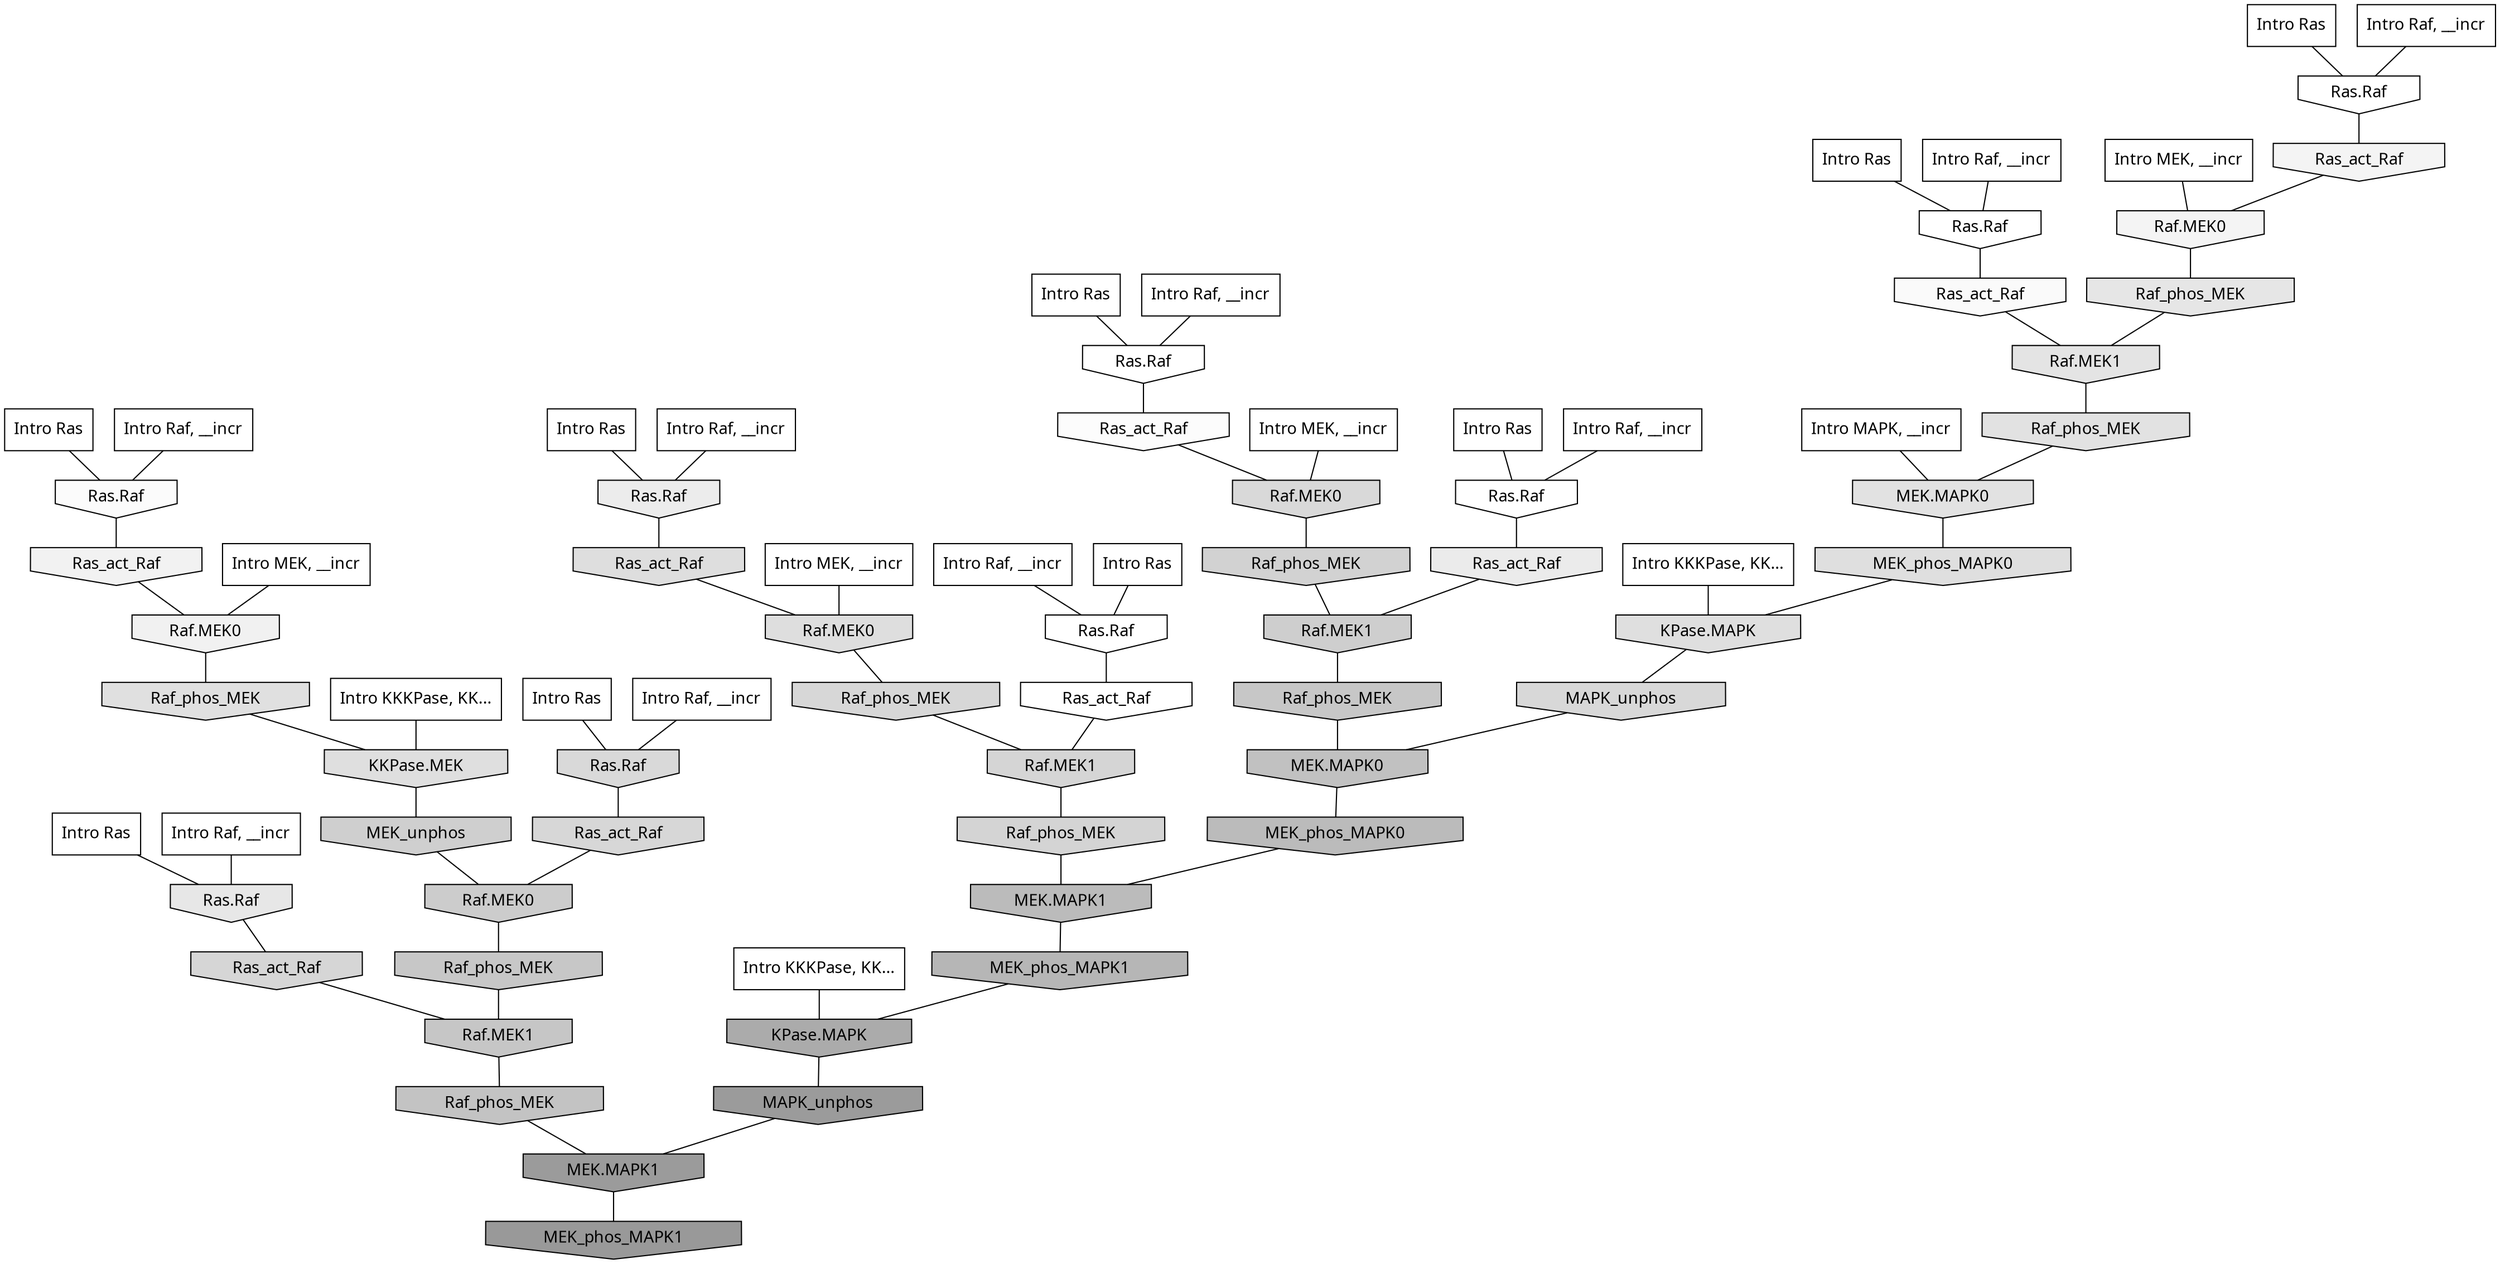 digraph G{
  rankdir="TB";
  ranksep=0.30;
  node [fontname="CMU Serif"];
  edge [fontname="CMU Serif"];
  
  26 [label="Intro Ras", shape=rectangle, style=filled, fillcolor="0.000 0.000 1.000"]
  
  30 [label="Intro Ras", shape=rectangle, style=filled, fillcolor="0.000 0.000 1.000"]
  
  40 [label="Intro Ras", shape=rectangle, style=filled, fillcolor="0.000 0.000 1.000"]
  
  41 [label="Intro Ras", shape=rectangle, style=filled, fillcolor="0.000 0.000 1.000"]
  
  46 [label="Intro Ras", shape=rectangle, style=filled, fillcolor="0.000 0.000 1.000"]
  
  52 [label="Intro Ras", shape=rectangle, style=filled, fillcolor="0.000 0.000 1.000"]
  
  54 [label="Intro Ras", shape=rectangle, style=filled, fillcolor="0.000 0.000 1.000"]
  
  62 [label="Intro Ras", shape=rectangle, style=filled, fillcolor="0.000 0.000 1.000"]
  
  99 [label="Intro Ras", shape=rectangle, style=filled, fillcolor="0.000 0.000 1.000"]
  
  415 [label="Intro Raf, __incr", shape=rectangle, style=filled, fillcolor="0.000 0.000 1.000"]
  
  476 [label="Intro Raf, __incr", shape=rectangle, style=filled, fillcolor="0.000 0.000 1.000"]
  
  495 [label="Intro Raf, __incr", shape=rectangle, style=filled, fillcolor="0.000 0.000 1.000"]
  
  503 [label="Intro Raf, __incr", shape=rectangle, style=filled, fillcolor="0.000 0.000 1.000"]
  
  580 [label="Intro Raf, __incr", shape=rectangle, style=filled, fillcolor="0.000 0.000 1.000"]
  
  638 [label="Intro Raf, __incr", shape=rectangle, style=filled, fillcolor="0.000 0.000 1.000"]
  
  847 [label="Intro Raf, __incr", shape=rectangle, style=filled, fillcolor="0.000 0.000 1.000"]
  
  899 [label="Intro Raf, __incr", shape=rectangle, style=filled, fillcolor="0.000 0.000 1.000"]
  
  1018 [label="Intro Raf, __incr", shape=rectangle, style=filled, fillcolor="0.000 0.000 1.000"]
  
  1131 [label="Intro MEK, __incr", shape=rectangle, style=filled, fillcolor="0.000 0.000 1.000"]
  
  1430 [label="Intro MEK, __incr", shape=rectangle, style=filled, fillcolor="0.000 0.000 1.000"]
  
  1890 [label="Intro MEK, __incr", shape=rectangle, style=filled, fillcolor="0.000 0.000 1.000"]
  
  2012 [label="Intro MEK, __incr", shape=rectangle, style=filled, fillcolor="0.000 0.000 1.000"]
  
  2421 [label="Intro MAPK, __incr", shape=rectangle, style=filled, fillcolor="0.000 0.000 1.000"]
  
  3100 [label="Intro KKKPase, KK...", shape=rectangle, style=filled, fillcolor="0.000 0.000 1.000"]
  
  3108 [label="Intro KKKPase, KK...", shape=rectangle, style=filled, fillcolor="0.000 0.000 1.000"]
  
  3167 [label="Intro KKKPase, KK...", shape=rectangle, style=filled, fillcolor="0.000 0.000 1.000"]
  
  3218 [label="Ras.Raf", shape=invhouse, style=filled, fillcolor="0.000 0.000 1.000"]
  
  3245 [label="Ras.Raf", shape=invhouse, style=filled, fillcolor="0.000 0.000 1.000"]
  
  3248 [label="Ras.Raf", shape=invhouse, style=filled, fillcolor="0.000 0.000 1.000"]
  
  3259 [label="Ras.Raf", shape=invhouse, style=filled, fillcolor="0.000 0.000 1.000"]
  
  3280 [label="Ras.Raf", shape=invhouse, style=filled, fillcolor="0.000 0.000 1.000"]
  
  3299 [label="Ras_act_Raf", shape=invhouse, style=filled, fillcolor="0.000 0.000 1.000"]
  
  3432 [label="Ras_act_Raf", shape=invhouse, style=filled, fillcolor="0.000 0.000 0.987"]
  
  3490 [label="Ras.Raf", shape=invhouse, style=filled, fillcolor="0.000 0.000 0.983"]
  
  3524 [label="Ras_act_Raf", shape=invhouse, style=filled, fillcolor="0.000 0.000 0.979"]
  
  3990 [label="Ras_act_Raf", shape=invhouse, style=filled, fillcolor="0.000 0.000 0.955"]
  
  3993 [label="Raf.MEK0", shape=invhouse, style=filled, fillcolor="0.000 0.000 0.955"]
  
  4152 [label="Ras_act_Raf", shape=invhouse, style=filled, fillcolor="0.000 0.000 0.948"]
  
  4262 [label="Raf.MEK0", shape=invhouse, style=filled, fillcolor="0.000 0.000 0.944"]
  
  4718 [label="Ras.Raf", shape=invhouse, style=filled, fillcolor="0.000 0.000 0.925"]
  
  4841 [label="Ras_act_Raf", shape=invhouse, style=filled, fillcolor="0.000 0.000 0.921"]
  
  5342 [label="Ras.Raf", shape=invhouse, style=filled, fillcolor="0.000 0.000 0.903"]
  
  5447 [label="Raf_phos_MEK", shape=invhouse, style=filled, fillcolor="0.000 0.000 0.899"]
  
  5610 [label="Raf.MEK1", shape=invhouse, style=filled, fillcolor="0.000 0.000 0.892"]
  
  5903 [label="Raf_phos_MEK", shape=invhouse, style=filled, fillcolor="0.000 0.000 0.883"]
  
  5905 [label="MEK.MAPK0", shape=invhouse, style=filled, fillcolor="0.000 0.000 0.883"]
  
  6100 [label="Raf_phos_MEK", shape=invhouse, style=filled, fillcolor="0.000 0.000 0.876"]
  
  6227 [label="MEK_phos_MAPK0", shape=invhouse, style=filled, fillcolor="0.000 0.000 0.873"]
  
  6245 [label="KKPase.MEK", shape=invhouse, style=filled, fillcolor="0.000 0.000 0.873"]
  
  6254 [label="KPase.MAPK", shape=invhouse, style=filled, fillcolor="0.000 0.000 0.872"]
  
  6291 [label="Ras_act_Raf", shape=invhouse, style=filled, fillcolor="0.000 0.000 0.871"]
  
  6293 [label="Raf.MEK0", shape=invhouse, style=filled, fillcolor="0.000 0.000 0.871"]
  
  7295 [label="Raf.MEK0", shape=invhouse, style=filled, fillcolor="0.000 0.000 0.849"]
  
  7306 [label="Ras.Raf", shape=invhouse, style=filled, fillcolor="0.000 0.000 0.848"]
  
  7413 [label="MAPK_unphos", shape=invhouse, style=filled, fillcolor="0.000 0.000 0.846"]
  
  7732 [label="Raf_phos_MEK", shape=invhouse, style=filled, fillcolor="0.000 0.000 0.840"]
  
  7746 [label="Ras_act_Raf", shape=invhouse, style=filled, fillcolor="0.000 0.000 0.840"]
  
  7843 [label="Ras_act_Raf", shape=invhouse, style=filled, fillcolor="0.000 0.000 0.838"]
  
  7974 [label="Raf.MEK1", shape=invhouse, style=filled, fillcolor="0.000 0.000 0.835"]
  
  8273 [label="Raf_phos_MEK", shape=invhouse, style=filled, fillcolor="0.000 0.000 0.830"]
  
  8690 [label="Raf_phos_MEK", shape=invhouse, style=filled, fillcolor="0.000 0.000 0.822"]
  
  9584 [label="MEK_unphos", shape=invhouse, style=filled, fillcolor="0.000 0.000 0.809"]
  
  9709 [label="Raf.MEK1", shape=invhouse, style=filled, fillcolor="0.000 0.000 0.807"]
  
  10360 [label="Raf.MEK0", shape=invhouse, style=filled, fillcolor="0.000 0.000 0.798"]
  
  11792 [label="Raf_phos_MEK", shape=invhouse, style=filled, fillcolor="0.000 0.000 0.781"]
  
  12093 [label="Raf_phos_MEK", shape=invhouse, style=filled, fillcolor="0.000 0.000 0.778"]
  
  12241 [label="Raf.MEK1", shape=invhouse, style=filled, fillcolor="0.000 0.000 0.776"]
  
  13612 [label="Raf_phos_MEK", shape=invhouse, style=filled, fillcolor="0.000 0.000 0.763"]
  
  14584 [label="MEK.MAPK0", shape=invhouse, style=filled, fillcolor="0.000 0.000 0.755"]
  
  16617 [label="MEK_phos_MAPK0", shape=invhouse, style=filled, fillcolor="0.000 0.000 0.731"]
  
  16620 [label="MEK.MAPK1", shape=invhouse, style=filled, fillcolor="0.000 0.000 0.731"]
  
  17634 [label="MEK_phos_MAPK1", shape=invhouse, style=filled, fillcolor="0.000 0.000 0.712"]
  
  19251 [label="KPase.MAPK", shape=invhouse, style=filled, fillcolor="0.000 0.000 0.671"]
  
  21058 [label="MAPK_unphos", shape=invhouse, style=filled, fillcolor="0.000 0.000 0.606"]
  
  21061 [label="MEK.MAPK1", shape=invhouse, style=filled, fillcolor="0.000 0.000 0.606"]
  
  21230 [label="MEK_phos_MAPK1", shape=invhouse, style=filled, fillcolor="0.000 0.000 0.600"]
  
  
  21061 -> 21230 [dir=none, color="0.000 0.000 0.000"] 
  21058 -> 21061 [dir=none, color="0.000 0.000 0.000"] 
  19251 -> 21058 [dir=none, color="0.000 0.000 0.000"] 
  17634 -> 19251 [dir=none, color="0.000 0.000 0.000"] 
  16620 -> 17634 [dir=none, color="0.000 0.000 0.000"] 
  16617 -> 16620 [dir=none, color="0.000 0.000 0.000"] 
  14584 -> 16617 [dir=none, color="0.000 0.000 0.000"] 
  13612 -> 21061 [dir=none, color="0.000 0.000 0.000"] 
  12241 -> 13612 [dir=none, color="0.000 0.000 0.000"] 
  12093 -> 12241 [dir=none, color="0.000 0.000 0.000"] 
  11792 -> 14584 [dir=none, color="0.000 0.000 0.000"] 
  10360 -> 12093 [dir=none, color="0.000 0.000 0.000"] 
  9709 -> 11792 [dir=none, color="0.000 0.000 0.000"] 
  9584 -> 10360 [dir=none, color="0.000 0.000 0.000"] 
  8690 -> 9709 [dir=none, color="0.000 0.000 0.000"] 
  8273 -> 16620 [dir=none, color="0.000 0.000 0.000"] 
  7974 -> 8273 [dir=none, color="0.000 0.000 0.000"] 
  7843 -> 12241 [dir=none, color="0.000 0.000 0.000"] 
  7746 -> 10360 [dir=none, color="0.000 0.000 0.000"] 
  7732 -> 7974 [dir=none, color="0.000 0.000 0.000"] 
  7413 -> 14584 [dir=none, color="0.000 0.000 0.000"] 
  7306 -> 7746 [dir=none, color="0.000 0.000 0.000"] 
  7295 -> 8690 [dir=none, color="0.000 0.000 0.000"] 
  6293 -> 7732 [dir=none, color="0.000 0.000 0.000"] 
  6291 -> 6293 [dir=none, color="0.000 0.000 0.000"] 
  6254 -> 7413 [dir=none, color="0.000 0.000 0.000"] 
  6245 -> 9584 [dir=none, color="0.000 0.000 0.000"] 
  6227 -> 6254 [dir=none, color="0.000 0.000 0.000"] 
  6100 -> 6245 [dir=none, color="0.000 0.000 0.000"] 
  5905 -> 6227 [dir=none, color="0.000 0.000 0.000"] 
  5903 -> 5905 [dir=none, color="0.000 0.000 0.000"] 
  5610 -> 5903 [dir=none, color="0.000 0.000 0.000"] 
  5447 -> 5610 [dir=none, color="0.000 0.000 0.000"] 
  5342 -> 7843 [dir=none, color="0.000 0.000 0.000"] 
  4841 -> 9709 [dir=none, color="0.000 0.000 0.000"] 
  4718 -> 6291 [dir=none, color="0.000 0.000 0.000"] 
  4262 -> 6100 [dir=none, color="0.000 0.000 0.000"] 
  4152 -> 4262 [dir=none, color="0.000 0.000 0.000"] 
  3993 -> 5447 [dir=none, color="0.000 0.000 0.000"] 
  3990 -> 3993 [dir=none, color="0.000 0.000 0.000"] 
  3524 -> 5610 [dir=none, color="0.000 0.000 0.000"] 
  3490 -> 4152 [dir=none, color="0.000 0.000 0.000"] 
  3432 -> 7295 [dir=none, color="0.000 0.000 0.000"] 
  3299 -> 7974 [dir=none, color="0.000 0.000 0.000"] 
  3280 -> 3990 [dir=none, color="0.000 0.000 0.000"] 
  3259 -> 3299 [dir=none, color="0.000 0.000 0.000"] 
  3248 -> 3432 [dir=none, color="0.000 0.000 0.000"] 
  3245 -> 3524 [dir=none, color="0.000 0.000 0.000"] 
  3218 -> 4841 [dir=none, color="0.000 0.000 0.000"] 
  3167 -> 6254 [dir=none, color="0.000 0.000 0.000"] 
  3108 -> 19251 [dir=none, color="0.000 0.000 0.000"] 
  3100 -> 6245 [dir=none, color="0.000 0.000 0.000"] 
  2421 -> 5905 [dir=none, color="0.000 0.000 0.000"] 
  2012 -> 7295 [dir=none, color="0.000 0.000 0.000"] 
  1890 -> 4262 [dir=none, color="0.000 0.000 0.000"] 
  1430 -> 6293 [dir=none, color="0.000 0.000 0.000"] 
  1131 -> 3993 [dir=none, color="0.000 0.000 0.000"] 
  1018 -> 3259 [dir=none, color="0.000 0.000 0.000"] 
  899 -> 7306 [dir=none, color="0.000 0.000 0.000"] 
  847 -> 4718 [dir=none, color="0.000 0.000 0.000"] 
  638 -> 3218 [dir=none, color="0.000 0.000 0.000"] 
  580 -> 3248 [dir=none, color="0.000 0.000 0.000"] 
  503 -> 5342 [dir=none, color="0.000 0.000 0.000"] 
  495 -> 3245 [dir=none, color="0.000 0.000 0.000"] 
  476 -> 3490 [dir=none, color="0.000 0.000 0.000"] 
  415 -> 3280 [dir=none, color="0.000 0.000 0.000"] 
  99 -> 7306 [dir=none, color="0.000 0.000 0.000"] 
  62 -> 3245 [dir=none, color="0.000 0.000 0.000"] 
  54 -> 3218 [dir=none, color="0.000 0.000 0.000"] 
  52 -> 5342 [dir=none, color="0.000 0.000 0.000"] 
  46 -> 4718 [dir=none, color="0.000 0.000 0.000"] 
  41 -> 3259 [dir=none, color="0.000 0.000 0.000"] 
  40 -> 3280 [dir=none, color="0.000 0.000 0.000"] 
  30 -> 3490 [dir=none, color="0.000 0.000 0.000"] 
  26 -> 3248 [dir=none, color="0.000 0.000 0.000"] 
  
  }
